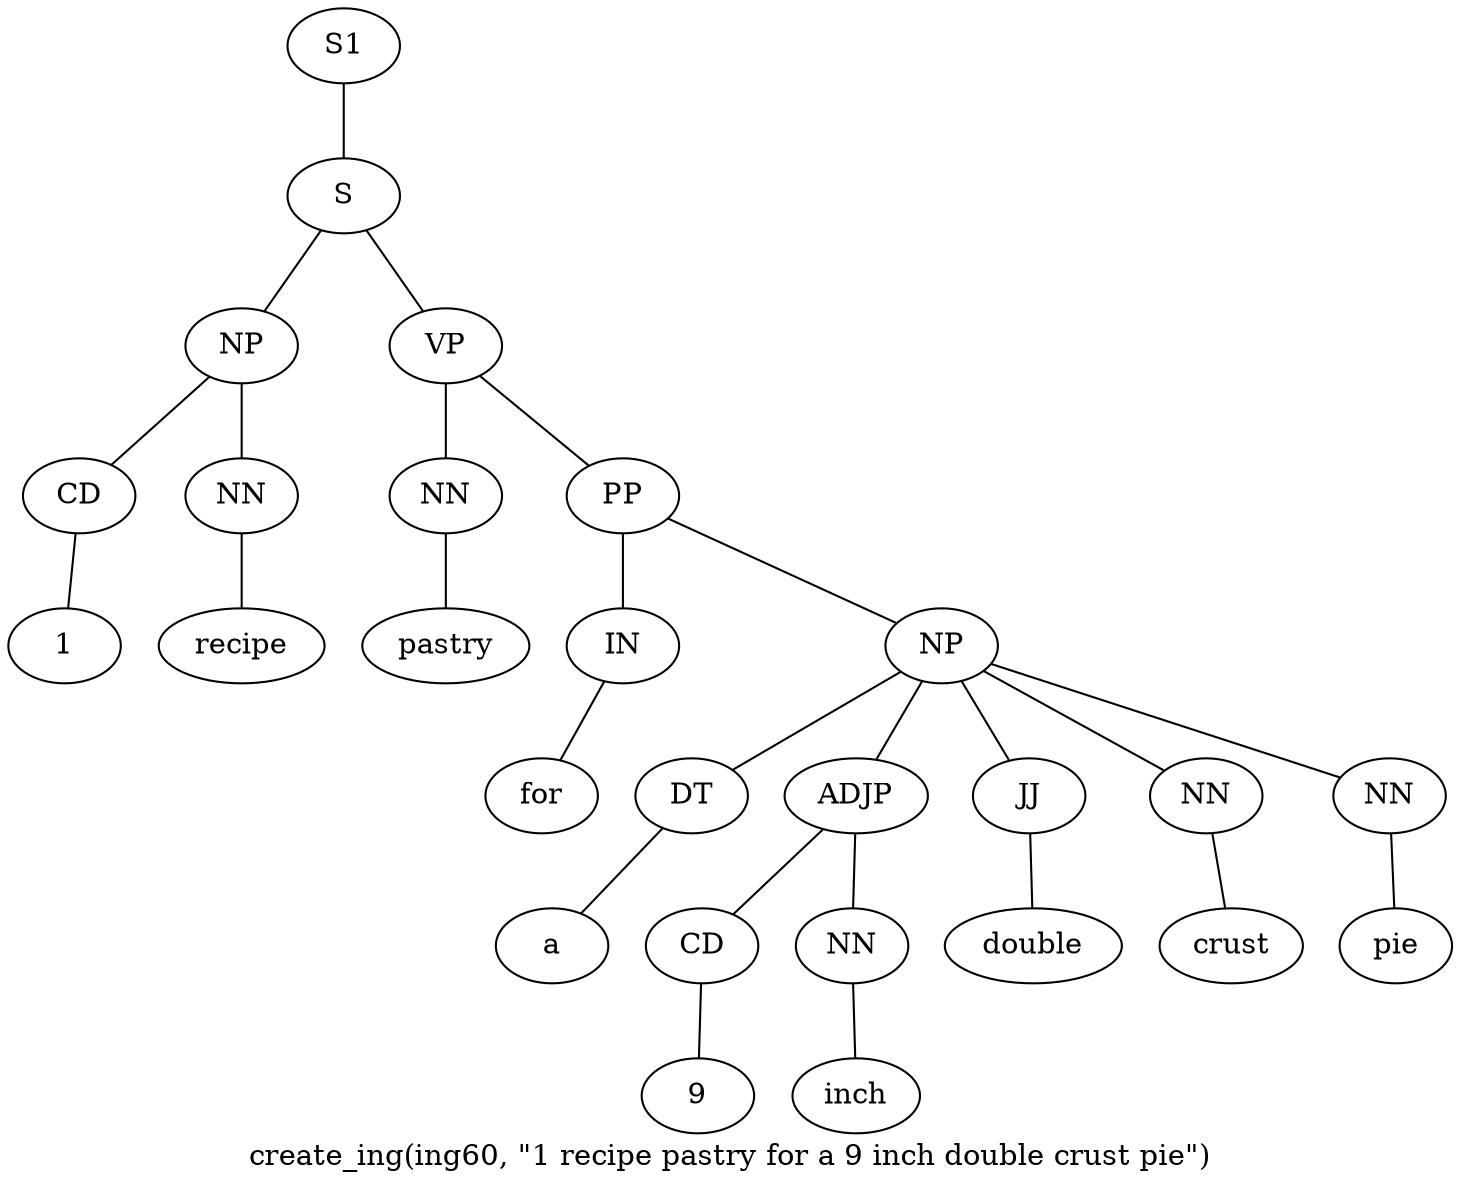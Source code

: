 graph SyntaxGraph {
	label = "create_ing(ing60, \"1 recipe pastry for a 9 inch double crust pie\")";
	Node0 [label="S1"];
	Node1 [label="S"];
	Node2 [label="NP"];
	Node3 [label="CD"];
	Node4 [label="1"];
	Node5 [label="NN"];
	Node6 [label="recipe"];
	Node7 [label="VP"];
	Node8 [label="NN"];
	Node9 [label="pastry"];
	Node10 [label="PP"];
	Node11 [label="IN"];
	Node12 [label="for"];
	Node13 [label="NP"];
	Node14 [label="DT"];
	Node15 [label="a"];
	Node16 [label="ADJP"];
	Node17 [label="CD"];
	Node18 [label="9"];
	Node19 [label="NN"];
	Node20 [label="inch"];
	Node21 [label="JJ"];
	Node22 [label="double"];
	Node23 [label="NN"];
	Node24 [label="crust"];
	Node25 [label="NN"];
	Node26 [label="pie"];

	Node0 -- Node1;
	Node1 -- Node2;
	Node1 -- Node7;
	Node2 -- Node3;
	Node2 -- Node5;
	Node3 -- Node4;
	Node5 -- Node6;
	Node7 -- Node8;
	Node7 -- Node10;
	Node8 -- Node9;
	Node10 -- Node11;
	Node10 -- Node13;
	Node11 -- Node12;
	Node13 -- Node14;
	Node13 -- Node16;
	Node13 -- Node21;
	Node13 -- Node23;
	Node13 -- Node25;
	Node14 -- Node15;
	Node16 -- Node17;
	Node16 -- Node19;
	Node17 -- Node18;
	Node19 -- Node20;
	Node21 -- Node22;
	Node23 -- Node24;
	Node25 -- Node26;
}